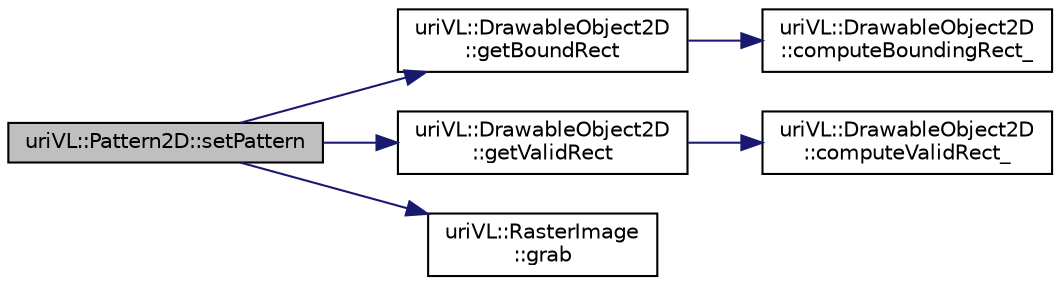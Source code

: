 digraph "uriVL::Pattern2D::setPattern"
{
  edge [fontname="Helvetica",fontsize="10",labelfontname="Helvetica",labelfontsize="10"];
  node [fontname="Helvetica",fontsize="10",shape=record];
  rankdir="LR";
  Node1 [label="uriVL::Pattern2D::setPattern",height=0.2,width=0.4,color="black", fillcolor="grey75", style="filled", fontcolor="black"];
  Node1 -> Node2 [color="midnightblue",fontsize="10",style="solid",fontname="Helvetica"];
  Node2 [label="uriVL::DrawableObject2D\l::getBoundRect",height=0.2,width=0.4,color="black", fillcolor="white", style="filled",URL="$classuriVL_1_1DrawableObject2D.html#a1d910add62acd9ad51986f3502a721de",tooltip="Returns the object&#39;s bounding rectangle. "];
  Node2 -> Node3 [color="midnightblue",fontsize="10",style="solid",fontname="Helvetica"];
  Node3 [label="uriVL::DrawableObject2D\l::computeBoundingRect_",height=0.2,width=0.4,color="black", fillcolor="white", style="filled",URL="$classuriVL_1_1DrawableObject2D.html#a569f0abdc2b5f708543cee537b9809ff",tooltip="Calculates the object&#39;s bounding rect. "];
  Node1 -> Node4 [color="midnightblue",fontsize="10",style="solid",fontname="Helvetica"];
  Node4 [label="uriVL::DrawableObject2D\l::getValidRect",height=0.2,width=0.4,color="black", fillcolor="white", style="filled",URL="$classuriVL_1_1DrawableObject2D.html#ad654c2c5da02b3b20298c3eef4153874",tooltip="Returns the object&#39;s valid data rectangle. "];
  Node4 -> Node5 [color="midnightblue",fontsize="10",style="solid",fontname="Helvetica"];
  Node5 [label="uriVL::DrawableObject2D\l::computeValidRect_",height=0.2,width=0.4,color="black", fillcolor="white", style="filled",URL="$classuriVL_1_1DrawableObject2D.html#a9eb135fd212d80a8fbc3caa7e242d9dd",tooltip="Calculates the object&#39;s valid box. "];
  Node1 -> Node6 [color="midnightblue",fontsize="10",style="solid",fontname="Helvetica"];
  Node6 [label="uriVL::RasterImage\l::grab",height=0.2,width=0.4,color="black", fillcolor="white", style="filled",URL="$classuriVL_1_1RasterImage.html#af3dcfe9014d8e4e4c239655560adbd18",tooltip="Writes into a new raster image the part of this image specified by a rectangle. "];
}
